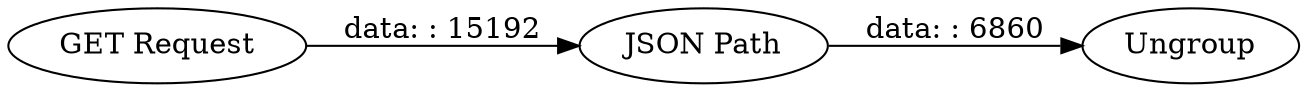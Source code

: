 digraph {
	"-6957967230524149589_1" [label="GET Request"]
	"-6957967230524149589_2" [label="JSON Path"]
	"-6957967230524149589_3" [label=Ungroup]
	"-6957967230524149589_2" -> "-6957967230524149589_3" [label="data: : 6860"]
	"-6957967230524149589_1" -> "-6957967230524149589_2" [label="data: : 15192"]
	rankdir=LR
}
